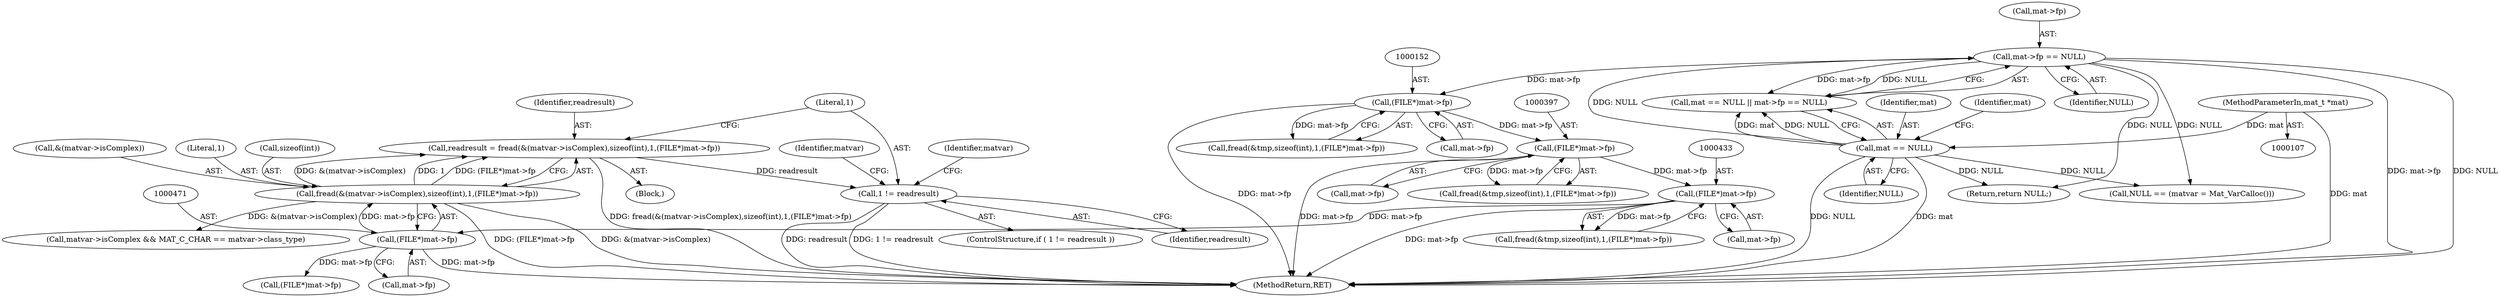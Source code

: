 digraph "0_matio_651a8e28099edb5fbb9e4e1d4d3238848f446c9a@API" {
"1000476" [label="(Call,1 != readresult)"];
"1000460" [label="(Call,readresult = fread(&(matvar->isComplex),sizeof(int),1,(FILE*)mat->fp))"];
"1000462" [label="(Call,fread(&(matvar->isComplex),sizeof(int),1,(FILE*)mat->fp))"];
"1000470" [label="(Call,(FILE*)mat->fp)"];
"1000432" [label="(Call,(FILE*)mat->fp)"];
"1000396" [label="(Call,(FILE*)mat->fp)"];
"1000151" [label="(Call,(FILE*)mat->fp)"];
"1000127" [label="(Call,mat->fp == NULL)"];
"1000124" [label="(Call,mat == NULL)"];
"1000108" [label="(MethodParameterIn,mat_t *mat)"];
"1000461" [label="(Identifier,readresult)"];
"1000477" [label="(Literal,1)"];
"1000470" [label="(Call,(FILE*)mat->fp)"];
"1000153" [label="(Call,mat->fp)"];
"1000151" [label="(Call,(FILE*)mat->fp)"];
"1000469" [label="(Literal,1)"];
"1000467" [label="(Call,sizeof(int))"];
"1000485" [label="(Call,matvar->isComplex && MAT_C_CHAR == matvar->class_type)"];
"1000472" [label="(Call,mat->fp)"];
"1000390" [label="(Call,fread(&tmp,sizeof(int),1,(FILE*)mat->fp))"];
"1000108" [label="(MethodParameterIn,mat_t *mat)"];
"1000507" [label="(Call,(FILE*)mat->fp)"];
"1000127" [label="(Call,mat->fp == NULL)"];
"1000131" [label="(Identifier,NULL)"];
"1000460" [label="(Call,readresult = fread(&(matvar->isComplex),sizeof(int),1,(FILE*)mat->fp))"];
"1000434" [label="(Call,mat->fp)"];
"1000487" [label="(Identifier,matvar)"];
"1000478" [label="(Identifier,readresult)"];
"1000665" [label="(MethodReturn,RET)"];
"1000462" [label="(Call,fread(&(matvar->isComplex),sizeof(int),1,(FILE*)mat->fp))"];
"1000126" [label="(Identifier,NULL)"];
"1000128" [label="(Call,mat->fp)"];
"1000145" [label="(Call,fread(&tmp,sizeof(int),1,(FILE*)mat->fp))"];
"1000125" [label="(Identifier,mat)"];
"1000132" [label="(Return,return NULL;)"];
"1000129" [label="(Identifier,mat)"];
"1000398" [label="(Call,mat->fp)"];
"1000123" [label="(Call,mat == NULL || mat->fp == NULL)"];
"1000432" [label="(Call,(FILE*)mat->fp)"];
"1000476" [label="(Call,1 != readresult)"];
"1000124" [label="(Call,mat == NULL)"];
"1000136" [label="(Call,NULL == (matvar = Mat_VarCalloc()))"];
"1000475" [label="(ControlStructure,if ( 1 != readresult ))"];
"1000396" [label="(Call,(FILE*)mat->fp)"];
"1000426" [label="(Call,fread(&tmp,sizeof(int),1,(FILE*)mat->fp))"];
"1000481" [label="(Identifier,matvar)"];
"1000109" [label="(Block,)"];
"1000463" [label="(Call,&(matvar->isComplex))"];
"1000476" -> "1000475"  [label="AST: "];
"1000476" -> "1000478"  [label="CFG: "];
"1000477" -> "1000476"  [label="AST: "];
"1000478" -> "1000476"  [label="AST: "];
"1000481" -> "1000476"  [label="CFG: "];
"1000487" -> "1000476"  [label="CFG: "];
"1000476" -> "1000665"  [label="DDG: 1 != readresult"];
"1000476" -> "1000665"  [label="DDG: readresult"];
"1000460" -> "1000476"  [label="DDG: readresult"];
"1000460" -> "1000109"  [label="AST: "];
"1000460" -> "1000462"  [label="CFG: "];
"1000461" -> "1000460"  [label="AST: "];
"1000462" -> "1000460"  [label="AST: "];
"1000477" -> "1000460"  [label="CFG: "];
"1000460" -> "1000665"  [label="DDG: fread(&(matvar->isComplex),sizeof(int),1,(FILE*)mat->fp)"];
"1000462" -> "1000460"  [label="DDG: &(matvar->isComplex)"];
"1000462" -> "1000460"  [label="DDG: 1"];
"1000462" -> "1000460"  [label="DDG: (FILE*)mat->fp"];
"1000462" -> "1000470"  [label="CFG: "];
"1000463" -> "1000462"  [label="AST: "];
"1000467" -> "1000462"  [label="AST: "];
"1000469" -> "1000462"  [label="AST: "];
"1000470" -> "1000462"  [label="AST: "];
"1000462" -> "1000665"  [label="DDG: &(matvar->isComplex)"];
"1000462" -> "1000665"  [label="DDG: (FILE*)mat->fp"];
"1000470" -> "1000462"  [label="DDG: mat->fp"];
"1000462" -> "1000485"  [label="DDG: &(matvar->isComplex)"];
"1000470" -> "1000472"  [label="CFG: "];
"1000471" -> "1000470"  [label="AST: "];
"1000472" -> "1000470"  [label="AST: "];
"1000470" -> "1000665"  [label="DDG: mat->fp"];
"1000432" -> "1000470"  [label="DDG: mat->fp"];
"1000470" -> "1000507"  [label="DDG: mat->fp"];
"1000432" -> "1000426"  [label="AST: "];
"1000432" -> "1000434"  [label="CFG: "];
"1000433" -> "1000432"  [label="AST: "];
"1000434" -> "1000432"  [label="AST: "];
"1000426" -> "1000432"  [label="CFG: "];
"1000432" -> "1000665"  [label="DDG: mat->fp"];
"1000432" -> "1000426"  [label="DDG: mat->fp"];
"1000396" -> "1000432"  [label="DDG: mat->fp"];
"1000396" -> "1000390"  [label="AST: "];
"1000396" -> "1000398"  [label="CFG: "];
"1000397" -> "1000396"  [label="AST: "];
"1000398" -> "1000396"  [label="AST: "];
"1000390" -> "1000396"  [label="CFG: "];
"1000396" -> "1000665"  [label="DDG: mat->fp"];
"1000396" -> "1000390"  [label="DDG: mat->fp"];
"1000151" -> "1000396"  [label="DDG: mat->fp"];
"1000151" -> "1000145"  [label="AST: "];
"1000151" -> "1000153"  [label="CFG: "];
"1000152" -> "1000151"  [label="AST: "];
"1000153" -> "1000151"  [label="AST: "];
"1000145" -> "1000151"  [label="CFG: "];
"1000151" -> "1000665"  [label="DDG: mat->fp"];
"1000151" -> "1000145"  [label="DDG: mat->fp"];
"1000127" -> "1000151"  [label="DDG: mat->fp"];
"1000127" -> "1000123"  [label="AST: "];
"1000127" -> "1000131"  [label="CFG: "];
"1000128" -> "1000127"  [label="AST: "];
"1000131" -> "1000127"  [label="AST: "];
"1000123" -> "1000127"  [label="CFG: "];
"1000127" -> "1000665"  [label="DDG: mat->fp"];
"1000127" -> "1000665"  [label="DDG: NULL"];
"1000127" -> "1000123"  [label="DDG: mat->fp"];
"1000127" -> "1000123"  [label="DDG: NULL"];
"1000124" -> "1000127"  [label="DDG: NULL"];
"1000127" -> "1000132"  [label="DDG: NULL"];
"1000127" -> "1000136"  [label="DDG: NULL"];
"1000124" -> "1000123"  [label="AST: "];
"1000124" -> "1000126"  [label="CFG: "];
"1000125" -> "1000124"  [label="AST: "];
"1000126" -> "1000124"  [label="AST: "];
"1000129" -> "1000124"  [label="CFG: "];
"1000123" -> "1000124"  [label="CFG: "];
"1000124" -> "1000665"  [label="DDG: NULL"];
"1000124" -> "1000665"  [label="DDG: mat"];
"1000124" -> "1000123"  [label="DDG: mat"];
"1000124" -> "1000123"  [label="DDG: NULL"];
"1000108" -> "1000124"  [label="DDG: mat"];
"1000124" -> "1000132"  [label="DDG: NULL"];
"1000124" -> "1000136"  [label="DDG: NULL"];
"1000108" -> "1000107"  [label="AST: "];
"1000108" -> "1000665"  [label="DDG: mat"];
}
